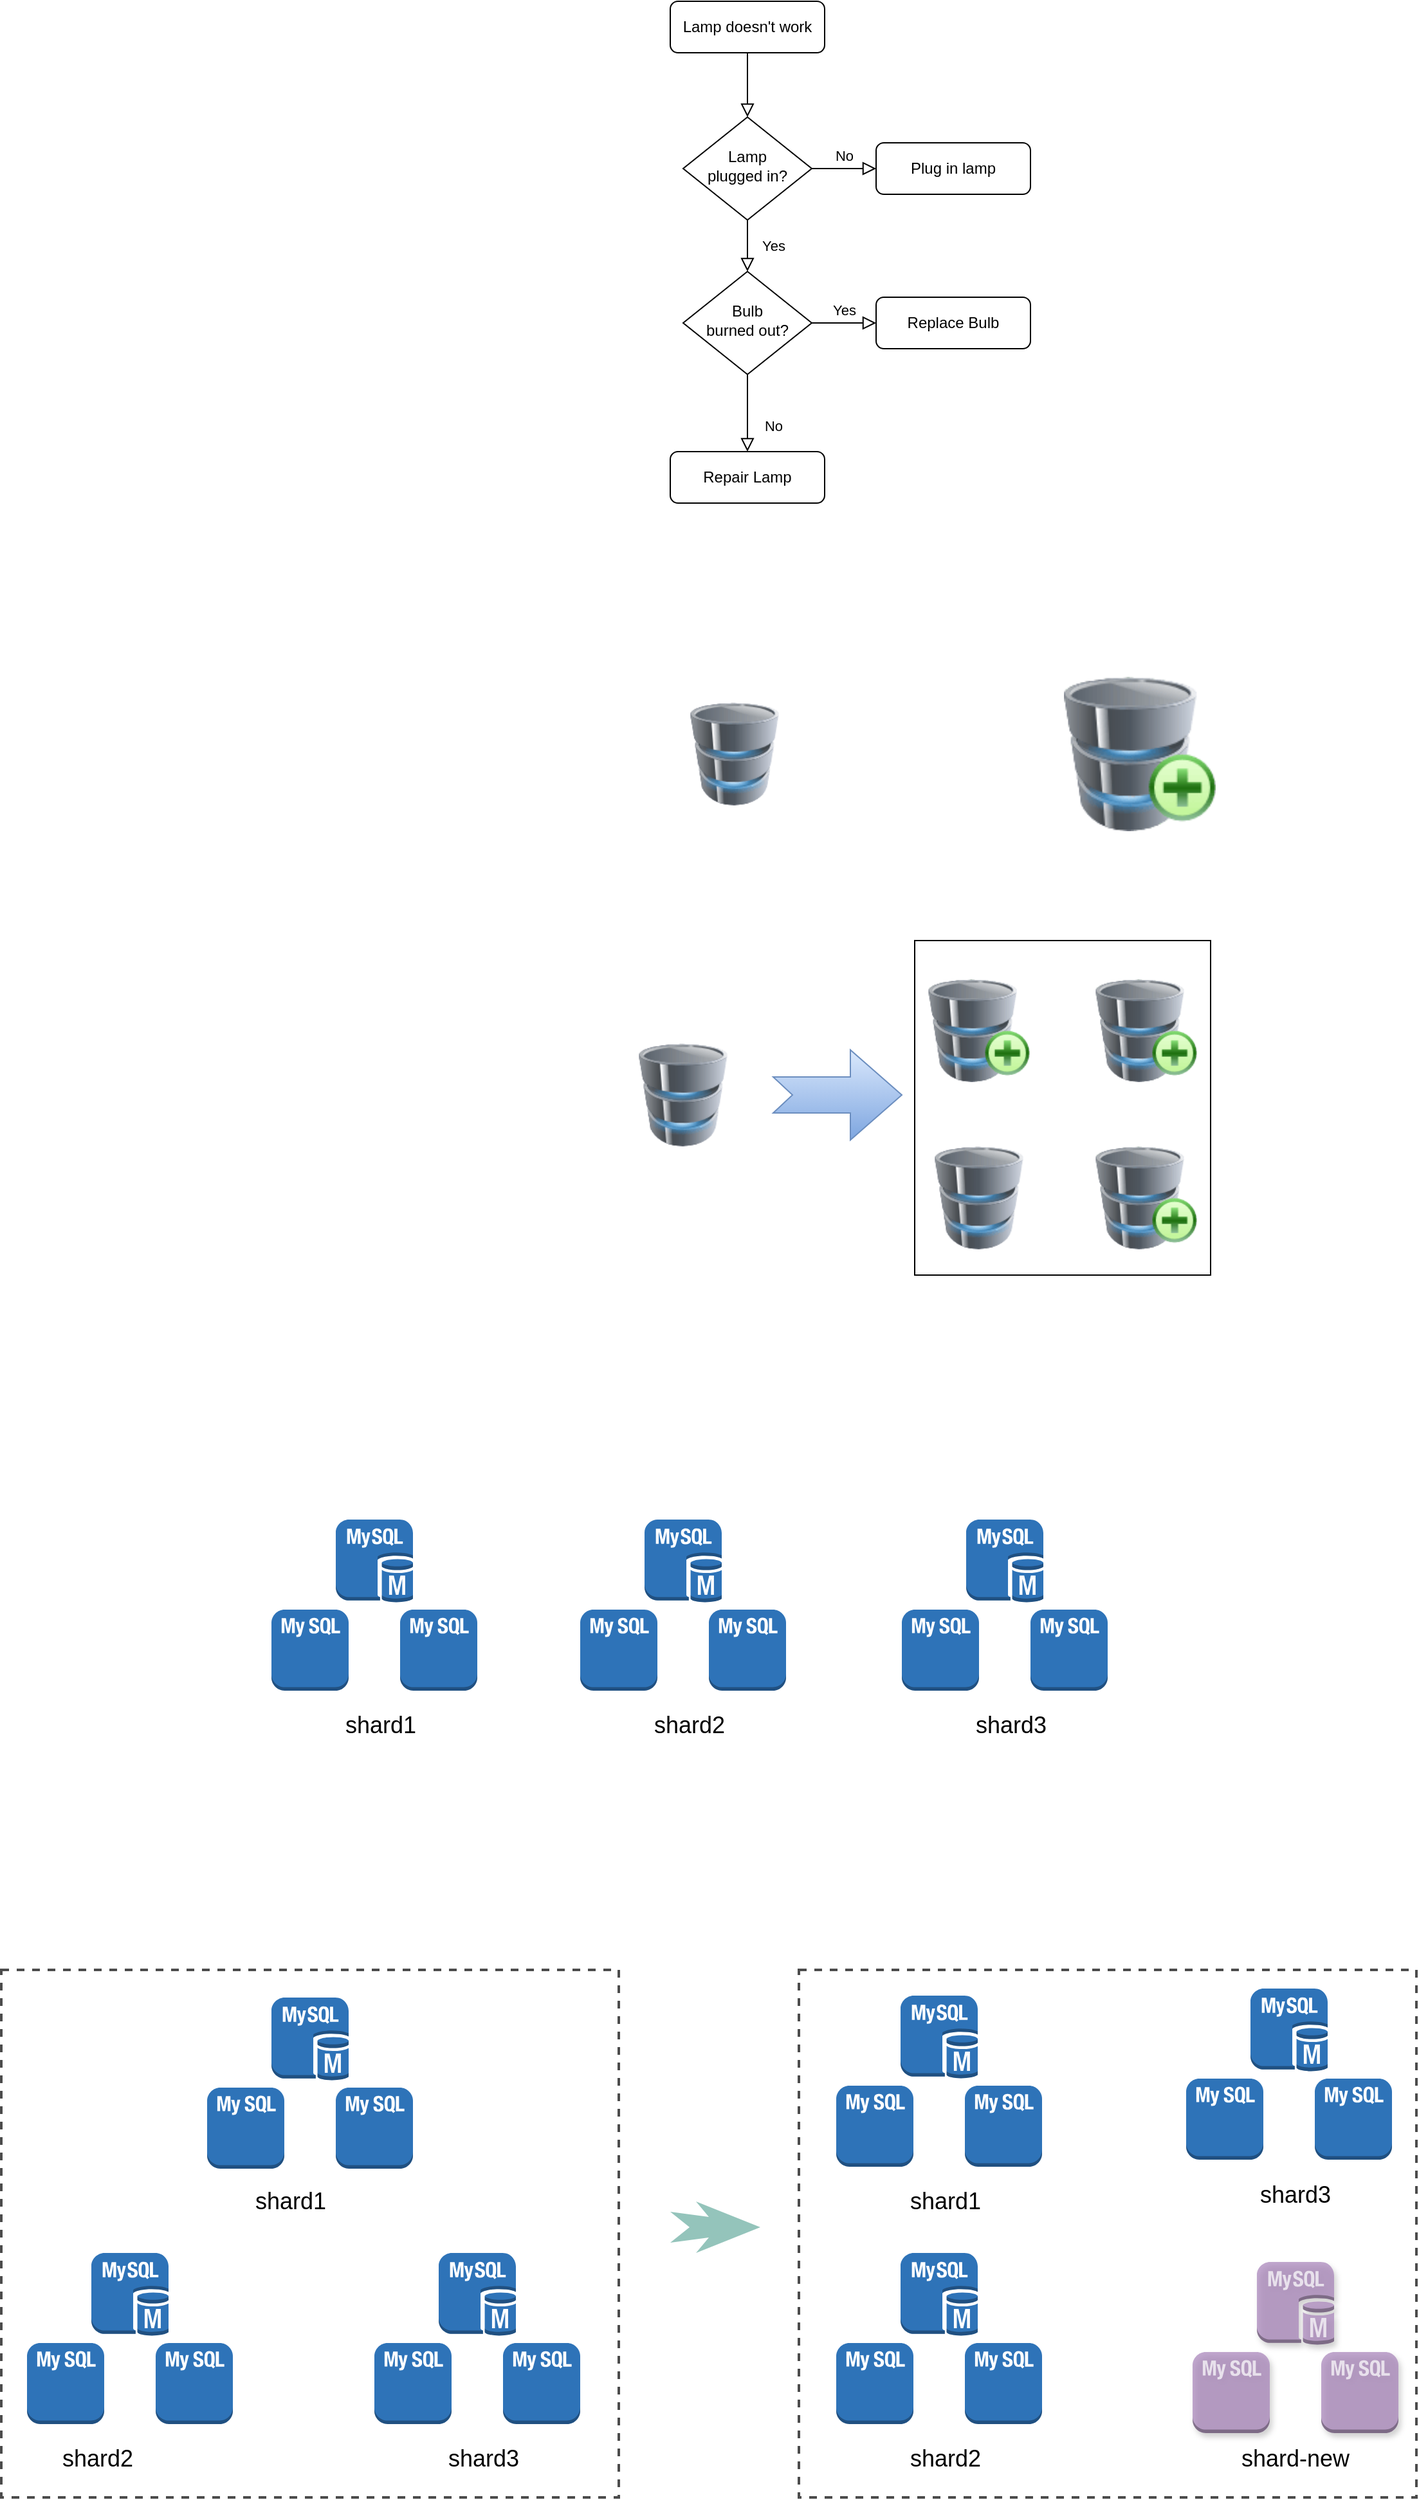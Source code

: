 <mxfile version="16.6.6" type="github">
  <diagram id="C5RBs43oDa-KdzZeNtuy" name="Page-1">
    <mxGraphModel dx="2223" dy="1039" grid="1" gridSize="10" guides="1" tooltips="1" connect="1" arrows="1" fold="1" page="1" pageScale="1" pageWidth="827" pageHeight="1169" math="0" shadow="0">
      <root>
        <mxCell id="WIyWlLk6GJQsqaUBKTNV-0" />
        <mxCell id="WIyWlLk6GJQsqaUBKTNV-1" parent="WIyWlLk6GJQsqaUBKTNV-0" />
        <mxCell id="E5Nv5NFeGknIxwn_lmIp-11" value="" style="rounded=0;whiteSpace=wrap;html=1;fillColor=none;" vertex="1" parent="WIyWlLk6GJQsqaUBKTNV-1">
          <mxGeometry x="350" y="810" width="230" height="260" as="geometry" />
        </mxCell>
        <mxCell id="WIyWlLk6GJQsqaUBKTNV-2" value="" style="rounded=0;html=1;jettySize=auto;orthogonalLoop=1;fontSize=11;endArrow=block;endFill=0;endSize=8;strokeWidth=1;shadow=0;labelBackgroundColor=none;edgeStyle=orthogonalEdgeStyle;" parent="WIyWlLk6GJQsqaUBKTNV-1" source="WIyWlLk6GJQsqaUBKTNV-3" target="WIyWlLk6GJQsqaUBKTNV-6" edge="1">
          <mxGeometry relative="1" as="geometry" />
        </mxCell>
        <mxCell id="WIyWlLk6GJQsqaUBKTNV-3" value="Lamp doesn&#39;t work" style="rounded=1;whiteSpace=wrap;html=1;fontSize=12;glass=0;strokeWidth=1;shadow=0;" parent="WIyWlLk6GJQsqaUBKTNV-1" vertex="1">
          <mxGeometry x="160" y="80" width="120" height="40" as="geometry" />
        </mxCell>
        <mxCell id="WIyWlLk6GJQsqaUBKTNV-4" value="Yes" style="rounded=0;html=1;jettySize=auto;orthogonalLoop=1;fontSize=11;endArrow=block;endFill=0;endSize=8;strokeWidth=1;shadow=0;labelBackgroundColor=none;edgeStyle=orthogonalEdgeStyle;" parent="WIyWlLk6GJQsqaUBKTNV-1" source="WIyWlLk6GJQsqaUBKTNV-6" target="WIyWlLk6GJQsqaUBKTNV-10" edge="1">
          <mxGeometry y="20" relative="1" as="geometry">
            <mxPoint as="offset" />
          </mxGeometry>
        </mxCell>
        <mxCell id="WIyWlLk6GJQsqaUBKTNV-5" value="No" style="edgeStyle=orthogonalEdgeStyle;rounded=0;html=1;jettySize=auto;orthogonalLoop=1;fontSize=11;endArrow=block;endFill=0;endSize=8;strokeWidth=1;shadow=0;labelBackgroundColor=none;" parent="WIyWlLk6GJQsqaUBKTNV-1" source="WIyWlLk6GJQsqaUBKTNV-6" target="WIyWlLk6GJQsqaUBKTNV-7" edge="1">
          <mxGeometry y="10" relative="1" as="geometry">
            <mxPoint as="offset" />
          </mxGeometry>
        </mxCell>
        <mxCell id="WIyWlLk6GJQsqaUBKTNV-6" value="Lamp&lt;br&gt;plugged in?" style="rhombus;whiteSpace=wrap;html=1;shadow=0;fontFamily=Helvetica;fontSize=12;align=center;strokeWidth=1;spacing=6;spacingTop=-4;" parent="WIyWlLk6GJQsqaUBKTNV-1" vertex="1">
          <mxGeometry x="170" y="170" width="100" height="80" as="geometry" />
        </mxCell>
        <mxCell id="WIyWlLk6GJQsqaUBKTNV-7" value="Plug in lamp" style="rounded=1;whiteSpace=wrap;html=1;fontSize=12;glass=0;strokeWidth=1;shadow=0;" parent="WIyWlLk6GJQsqaUBKTNV-1" vertex="1">
          <mxGeometry x="320" y="190" width="120" height="40" as="geometry" />
        </mxCell>
        <mxCell id="WIyWlLk6GJQsqaUBKTNV-8" value="No" style="rounded=0;html=1;jettySize=auto;orthogonalLoop=1;fontSize=11;endArrow=block;endFill=0;endSize=8;strokeWidth=1;shadow=0;labelBackgroundColor=none;edgeStyle=orthogonalEdgeStyle;" parent="WIyWlLk6GJQsqaUBKTNV-1" source="WIyWlLk6GJQsqaUBKTNV-10" target="WIyWlLk6GJQsqaUBKTNV-11" edge="1">
          <mxGeometry x="0.333" y="20" relative="1" as="geometry">
            <mxPoint as="offset" />
          </mxGeometry>
        </mxCell>
        <mxCell id="WIyWlLk6GJQsqaUBKTNV-9" value="Yes" style="edgeStyle=orthogonalEdgeStyle;rounded=0;html=1;jettySize=auto;orthogonalLoop=1;fontSize=11;endArrow=block;endFill=0;endSize=8;strokeWidth=1;shadow=0;labelBackgroundColor=none;" parent="WIyWlLk6GJQsqaUBKTNV-1" source="WIyWlLk6GJQsqaUBKTNV-10" target="WIyWlLk6GJQsqaUBKTNV-12" edge="1">
          <mxGeometry y="10" relative="1" as="geometry">
            <mxPoint as="offset" />
          </mxGeometry>
        </mxCell>
        <mxCell id="WIyWlLk6GJQsqaUBKTNV-10" value="Bulb&lt;br&gt;burned out?" style="rhombus;whiteSpace=wrap;html=1;shadow=0;fontFamily=Helvetica;fontSize=12;align=center;strokeWidth=1;spacing=6;spacingTop=-4;" parent="WIyWlLk6GJQsqaUBKTNV-1" vertex="1">
          <mxGeometry x="170" y="290" width="100" height="80" as="geometry" />
        </mxCell>
        <mxCell id="WIyWlLk6GJQsqaUBKTNV-11" value="Repair Lamp" style="rounded=1;whiteSpace=wrap;html=1;fontSize=12;glass=0;strokeWidth=1;shadow=0;" parent="WIyWlLk6GJQsqaUBKTNV-1" vertex="1">
          <mxGeometry x="160" y="430" width="120" height="40" as="geometry" />
        </mxCell>
        <mxCell id="WIyWlLk6GJQsqaUBKTNV-12" value="Replace Bulb" style="rounded=1;whiteSpace=wrap;html=1;fontSize=12;glass=0;strokeWidth=1;shadow=0;" parent="WIyWlLk6GJQsqaUBKTNV-1" vertex="1">
          <mxGeometry x="320" y="310" width="120" height="40" as="geometry" />
        </mxCell>
        <mxCell id="E5Nv5NFeGknIxwn_lmIp-0" value="" style="image;html=1;image=img/lib/clip_art/computers/Database_Add_128x128.png" vertex="1" parent="WIyWlLk6GJQsqaUBKTNV-1">
          <mxGeometry x="460" y="605" width="130" height="120" as="geometry" />
        </mxCell>
        <mxCell id="E5Nv5NFeGknIxwn_lmIp-1" value="" style="image;html=1;image=img/lib/clip_art/computers/Database_128x128.png" vertex="1" parent="WIyWlLk6GJQsqaUBKTNV-1">
          <mxGeometry x="170" y="625" width="80" height="80" as="geometry" />
        </mxCell>
        <mxCell id="E5Nv5NFeGknIxwn_lmIp-2" value="" style="html=1;shadow=0;dashed=0;align=center;verticalAlign=middle;shape=mxgraph.arrows2.arrow;dy=0.6;dx=40;notch=15;fillColor=#dae8fc;strokeColor=#6c8ebf;gradientColor=#7ea6e0;" vertex="1" parent="WIyWlLk6GJQsqaUBKTNV-1">
          <mxGeometry x="240" y="895" width="100" height="70" as="geometry" />
        </mxCell>
        <mxCell id="E5Nv5NFeGknIxwn_lmIp-4" value="" style="image;html=1;image=img/lib/clip_art/computers/Database_128x128.png" vertex="1" parent="WIyWlLk6GJQsqaUBKTNV-1">
          <mxGeometry x="130" y="890" width="80" height="80" as="geometry" />
        </mxCell>
        <mxCell id="E5Nv5NFeGknIxwn_lmIp-5" value="" style="image;html=1;image=img/lib/clip_art/computers/Database_Add_128x128.png" vertex="1" parent="WIyWlLk6GJQsqaUBKTNV-1">
          <mxGeometry x="360" y="840" width="80" height="80" as="geometry" />
        </mxCell>
        <mxCell id="E5Nv5NFeGknIxwn_lmIp-6" value="" style="image;html=1;image=img/lib/clip_art/computers/Database_Add_128x128.png" vertex="1" parent="WIyWlLk6GJQsqaUBKTNV-1">
          <mxGeometry x="490" y="840" width="80" height="80" as="geometry" />
        </mxCell>
        <mxCell id="E5Nv5NFeGknIxwn_lmIp-7" value="" style="image;html=1;image=img/lib/clip_art/computers/Database_Add_128x128.png" vertex="1" parent="WIyWlLk6GJQsqaUBKTNV-1">
          <mxGeometry x="490" y="970" width="80" height="80" as="geometry" />
        </mxCell>
        <mxCell id="E5Nv5NFeGknIxwn_lmIp-9" value="" style="image;html=1;image=img/lib/clip_art/computers/Database_128x128.png" vertex="1" parent="WIyWlLk6GJQsqaUBKTNV-1">
          <mxGeometry x="360" y="970" width="80" height="80" as="geometry" />
        </mxCell>
        <mxCell id="E5Nv5NFeGknIxwn_lmIp-14" value="" style="outlineConnect=0;dashed=0;verticalLabelPosition=bottom;verticalAlign=top;align=center;html=1;shape=mxgraph.aws3.mysql_db_instance_2;fillColor=#2E73B8;gradientColor=none;" vertex="1" parent="WIyWlLk6GJQsqaUBKTNV-1">
          <mxGeometry x="-150" y="1330" width="60" height="63" as="geometry" />
        </mxCell>
        <mxCell id="E5Nv5NFeGknIxwn_lmIp-15" value="" style="outlineConnect=0;dashed=0;verticalLabelPosition=bottom;verticalAlign=top;align=center;html=1;shape=mxgraph.aws3.mysql_db_instance_2;fillColor=#2E73B8;gradientColor=none;" vertex="1" parent="WIyWlLk6GJQsqaUBKTNV-1">
          <mxGeometry x="-50" y="1330" width="60" height="63" as="geometry" />
        </mxCell>
        <mxCell id="E5Nv5NFeGknIxwn_lmIp-13" value="" style="outlineConnect=0;dashed=0;verticalLabelPosition=bottom;verticalAlign=top;align=center;html=1;shape=mxgraph.aws3.mysql_db_instance;fillColor=#2E73B8;gradientColor=none;" vertex="1" parent="WIyWlLk6GJQsqaUBKTNV-1">
          <mxGeometry x="-100" y="1260" width="60" height="64.5" as="geometry" />
        </mxCell>
        <mxCell id="E5Nv5NFeGknIxwn_lmIp-16" value="" style="outlineConnect=0;dashed=0;verticalLabelPosition=bottom;verticalAlign=top;align=center;html=1;shape=mxgraph.aws3.mysql_db_instance_2;fillColor=#2E73B8;gradientColor=none;" vertex="1" parent="WIyWlLk6GJQsqaUBKTNV-1">
          <mxGeometry x="90" y="1330" width="60" height="63" as="geometry" />
        </mxCell>
        <mxCell id="E5Nv5NFeGknIxwn_lmIp-17" value="" style="outlineConnect=0;dashed=0;verticalLabelPosition=bottom;verticalAlign=top;align=center;html=1;shape=mxgraph.aws3.mysql_db_instance_2;fillColor=#2E73B8;gradientColor=none;" vertex="1" parent="WIyWlLk6GJQsqaUBKTNV-1">
          <mxGeometry x="190" y="1330" width="60" height="63" as="geometry" />
        </mxCell>
        <mxCell id="E5Nv5NFeGknIxwn_lmIp-18" value="" style="outlineConnect=0;dashed=0;verticalLabelPosition=bottom;verticalAlign=top;align=center;html=1;shape=mxgraph.aws3.mysql_db_instance;fillColor=#2E73B8;gradientColor=none;" vertex="1" parent="WIyWlLk6GJQsqaUBKTNV-1">
          <mxGeometry x="140" y="1260" width="60" height="64.5" as="geometry" />
        </mxCell>
        <mxCell id="E5Nv5NFeGknIxwn_lmIp-19" value="" style="outlineConnect=0;dashed=0;verticalLabelPosition=bottom;verticalAlign=top;align=center;html=1;shape=mxgraph.aws3.mysql_db_instance_2;fillColor=#2E73B8;gradientColor=none;" vertex="1" parent="WIyWlLk6GJQsqaUBKTNV-1">
          <mxGeometry x="340" y="1330" width="60" height="63" as="geometry" />
        </mxCell>
        <mxCell id="E5Nv5NFeGknIxwn_lmIp-20" value="" style="outlineConnect=0;dashed=0;verticalLabelPosition=bottom;verticalAlign=top;align=center;html=1;shape=mxgraph.aws3.mysql_db_instance_2;fillColor=#2E73B8;gradientColor=none;" vertex="1" parent="WIyWlLk6GJQsqaUBKTNV-1">
          <mxGeometry x="440" y="1330" width="60" height="63" as="geometry" />
        </mxCell>
        <mxCell id="E5Nv5NFeGknIxwn_lmIp-21" value="" style="outlineConnect=0;dashed=0;verticalLabelPosition=bottom;verticalAlign=top;align=center;html=1;shape=mxgraph.aws3.mysql_db_instance;fillColor=#2E73B8;gradientColor=none;" vertex="1" parent="WIyWlLk6GJQsqaUBKTNV-1">
          <mxGeometry x="390" y="1260" width="60" height="64.5" as="geometry" />
        </mxCell>
        <mxCell id="E5Nv5NFeGknIxwn_lmIp-22" value="&lt;font style=&quot;font-size: 18px&quot;&gt;shard1&lt;/font&gt;" style="text;html=1;strokeColor=none;fillColor=none;align=center;verticalAlign=middle;whiteSpace=wrap;rounded=0;" vertex="1" parent="WIyWlLk6GJQsqaUBKTNV-1">
          <mxGeometry x="-100" y="1400" width="70" height="40" as="geometry" />
        </mxCell>
        <mxCell id="E5Nv5NFeGknIxwn_lmIp-23" value="&lt;font style=&quot;font-size: 18px&quot;&gt;shard2&lt;/font&gt;" style="text;html=1;strokeColor=none;fillColor=none;align=center;verticalAlign=middle;whiteSpace=wrap;rounded=0;" vertex="1" parent="WIyWlLk6GJQsqaUBKTNV-1">
          <mxGeometry x="140" y="1400" width="70" height="40" as="geometry" />
        </mxCell>
        <mxCell id="E5Nv5NFeGknIxwn_lmIp-24" value="&lt;font style=&quot;font-size: 18px&quot;&gt;shard3&lt;/font&gt;" style="text;html=1;strokeColor=none;fillColor=none;align=center;verticalAlign=middle;whiteSpace=wrap;rounded=0;" vertex="1" parent="WIyWlLk6GJQsqaUBKTNV-1">
          <mxGeometry x="390" y="1400" width="70" height="40" as="geometry" />
        </mxCell>
        <mxCell id="E5Nv5NFeGknIxwn_lmIp-25" value="" style="outlineConnect=0;dashed=0;verticalLabelPosition=bottom;verticalAlign=top;align=center;html=1;shape=mxgraph.aws3.mysql_db_instance_2;fillColor=#2E73B8;gradientColor=none;" vertex="1" parent="WIyWlLk6GJQsqaUBKTNV-1">
          <mxGeometry x="-200" y="1701.5" width="60" height="63" as="geometry" />
        </mxCell>
        <mxCell id="E5Nv5NFeGknIxwn_lmIp-26" value="" style="outlineConnect=0;dashed=0;verticalLabelPosition=bottom;verticalAlign=top;align=center;html=1;shape=mxgraph.aws3.mysql_db_instance_2;fillColor=#2E73B8;gradientColor=none;" vertex="1" parent="WIyWlLk6GJQsqaUBKTNV-1">
          <mxGeometry x="-100" y="1701.5" width="60" height="63" as="geometry" />
        </mxCell>
        <mxCell id="E5Nv5NFeGknIxwn_lmIp-27" value="" style="outlineConnect=0;dashed=0;verticalLabelPosition=bottom;verticalAlign=top;align=center;html=1;shape=mxgraph.aws3.mysql_db_instance;fillColor=#2E73B8;gradientColor=none;" vertex="1" parent="WIyWlLk6GJQsqaUBKTNV-1">
          <mxGeometry x="-150" y="1631.5" width="60" height="64.5" as="geometry" />
        </mxCell>
        <mxCell id="E5Nv5NFeGknIxwn_lmIp-28" value="" style="outlineConnect=0;dashed=0;verticalLabelPosition=bottom;verticalAlign=top;align=center;html=1;shape=mxgraph.aws3.mysql_db_instance_2;fillColor=#2E73B8;gradientColor=none;" vertex="1" parent="WIyWlLk6GJQsqaUBKTNV-1">
          <mxGeometry x="-340" y="1900" width="60" height="63" as="geometry" />
        </mxCell>
        <mxCell id="E5Nv5NFeGknIxwn_lmIp-29" value="" style="outlineConnect=0;dashed=0;verticalLabelPosition=bottom;verticalAlign=top;align=center;html=1;shape=mxgraph.aws3.mysql_db_instance_2;fillColor=#2E73B8;gradientColor=none;" vertex="1" parent="WIyWlLk6GJQsqaUBKTNV-1">
          <mxGeometry x="-240" y="1900" width="60" height="63" as="geometry" />
        </mxCell>
        <mxCell id="E5Nv5NFeGknIxwn_lmIp-30" value="" style="outlineConnect=0;dashed=0;verticalLabelPosition=bottom;verticalAlign=top;align=center;html=1;shape=mxgraph.aws3.mysql_db_instance;fillColor=#2E73B8;gradientColor=none;" vertex="1" parent="WIyWlLk6GJQsqaUBKTNV-1">
          <mxGeometry x="-290" y="1830" width="60" height="64.5" as="geometry" />
        </mxCell>
        <mxCell id="E5Nv5NFeGknIxwn_lmIp-31" value="" style="outlineConnect=0;dashed=0;verticalLabelPosition=bottom;verticalAlign=top;align=center;html=1;shape=mxgraph.aws3.mysql_db_instance_2;fillColor=#2E73B8;gradientColor=none;" vertex="1" parent="WIyWlLk6GJQsqaUBKTNV-1">
          <mxGeometry x="-70" y="1900" width="60" height="63" as="geometry" />
        </mxCell>
        <mxCell id="E5Nv5NFeGknIxwn_lmIp-32" value="" style="outlineConnect=0;dashed=0;verticalLabelPosition=bottom;verticalAlign=top;align=center;html=1;shape=mxgraph.aws3.mysql_db_instance_2;fillColor=#2E73B8;gradientColor=none;" vertex="1" parent="WIyWlLk6GJQsqaUBKTNV-1">
          <mxGeometry x="30" y="1900" width="60" height="63" as="geometry" />
        </mxCell>
        <mxCell id="E5Nv5NFeGknIxwn_lmIp-33" value="" style="outlineConnect=0;dashed=0;verticalLabelPosition=bottom;verticalAlign=top;align=center;html=1;shape=mxgraph.aws3.mysql_db_instance;fillColor=#2E73B8;gradientColor=none;" vertex="1" parent="WIyWlLk6GJQsqaUBKTNV-1">
          <mxGeometry x="-20" y="1830" width="60" height="64.5" as="geometry" />
        </mxCell>
        <mxCell id="E5Nv5NFeGknIxwn_lmIp-34" value="&lt;font style=&quot;font-size: 18px&quot;&gt;shard1&lt;/font&gt;" style="text;html=1;strokeColor=none;fillColor=none;align=center;verticalAlign=middle;whiteSpace=wrap;rounded=0;" vertex="1" parent="WIyWlLk6GJQsqaUBKTNV-1">
          <mxGeometry x="-170" y="1770" width="70" height="40" as="geometry" />
        </mxCell>
        <mxCell id="E5Nv5NFeGknIxwn_lmIp-35" value="&lt;font style=&quot;font-size: 18px&quot;&gt;shard2&lt;/font&gt;" style="text;html=1;strokeColor=none;fillColor=none;align=center;verticalAlign=middle;whiteSpace=wrap;rounded=0;" vertex="1" parent="WIyWlLk6GJQsqaUBKTNV-1">
          <mxGeometry x="-320" y="1970" width="70" height="40" as="geometry" />
        </mxCell>
        <mxCell id="E5Nv5NFeGknIxwn_lmIp-36" value="&lt;font style=&quot;font-size: 18px&quot;&gt;shard3&lt;/font&gt;" style="text;html=1;strokeColor=none;fillColor=none;align=center;verticalAlign=middle;whiteSpace=wrap;rounded=0;" vertex="1" parent="WIyWlLk6GJQsqaUBKTNV-1">
          <mxGeometry x="-20" y="1970" width="70" height="40" as="geometry" />
        </mxCell>
        <mxCell id="E5Nv5NFeGknIxwn_lmIp-37" value="" style="outlineConnect=0;verticalLabelPosition=bottom;verticalAlign=top;align=center;html=1;shape=mxgraph.aws3.mysql_db_instance_2;fillColor=#A680B8;gradientColor=none;opacity=70;shadow=1;" vertex="1" parent="WIyWlLk6GJQsqaUBKTNV-1">
          <mxGeometry x="566" y="1907" width="60" height="63" as="geometry" />
        </mxCell>
        <mxCell id="E5Nv5NFeGknIxwn_lmIp-38" value="" style="outlineConnect=0;verticalLabelPosition=bottom;verticalAlign=top;align=center;html=1;shape=mxgraph.aws3.mysql_db_instance_2;fillColor=#A680B8;gradientColor=none;opacity=70;shadow=1;" vertex="1" parent="WIyWlLk6GJQsqaUBKTNV-1">
          <mxGeometry x="666" y="1907" width="60" height="63" as="geometry" />
        </mxCell>
        <mxCell id="E5Nv5NFeGknIxwn_lmIp-39" value="" style="outlineConnect=0;verticalLabelPosition=bottom;verticalAlign=top;align=center;html=1;shape=mxgraph.aws3.mysql_db_instance;fillColor=#A680B8;gradientColor=none;opacity=70;shadow=1;" vertex="1" parent="WIyWlLk6GJQsqaUBKTNV-1">
          <mxGeometry x="616" y="1837" width="60" height="64.5" as="geometry" />
        </mxCell>
        <mxCell id="E5Nv5NFeGknIxwn_lmIp-40" value="&lt;font style=&quot;font-size: 18px&quot;&gt;shard-new&lt;/font&gt;" style="text;html=1;strokeColor=none;fillColor=none;align=center;verticalAlign=middle;whiteSpace=wrap;rounded=0;opacity=70;shadow=1;" vertex="1" parent="WIyWlLk6GJQsqaUBKTNV-1">
          <mxGeometry x="596" y="1970" width="100" height="40" as="geometry" />
        </mxCell>
        <mxCell id="E5Nv5NFeGknIxwn_lmIp-41" value="" style="html=1;shadow=0;dashed=0;align=center;verticalAlign=middle;shape=mxgraph.arrows2.stylisedArrow;dy=0.6;dx=40;notch=15;feather=0.4;fontSize=18;fillColor=#67AB9F;opacity=70;strokeColor=none;" vertex="1" parent="WIyWlLk6GJQsqaUBKTNV-1">
          <mxGeometry x="160" y="1790" width="70" height="40" as="geometry" />
        </mxCell>
        <mxCell id="E5Nv5NFeGknIxwn_lmIp-42" value="" style="outlineConnect=0;dashed=0;verticalLabelPosition=bottom;verticalAlign=top;align=center;html=1;shape=mxgraph.aws3.mysql_db_instance_2;fillColor=#2E73B8;gradientColor=none;" vertex="1" parent="WIyWlLk6GJQsqaUBKTNV-1">
          <mxGeometry x="289" y="1700" width="60" height="63" as="geometry" />
        </mxCell>
        <mxCell id="E5Nv5NFeGknIxwn_lmIp-43" value="" style="outlineConnect=0;dashed=0;verticalLabelPosition=bottom;verticalAlign=top;align=center;html=1;shape=mxgraph.aws3.mysql_db_instance_2;fillColor=#2E73B8;gradientColor=none;" vertex="1" parent="WIyWlLk6GJQsqaUBKTNV-1">
          <mxGeometry x="389" y="1700" width="60" height="63" as="geometry" />
        </mxCell>
        <mxCell id="E5Nv5NFeGknIxwn_lmIp-44" value="" style="outlineConnect=0;dashed=0;verticalLabelPosition=bottom;verticalAlign=top;align=center;html=1;shape=mxgraph.aws3.mysql_db_instance;fillColor=#2E73B8;gradientColor=none;" vertex="1" parent="WIyWlLk6GJQsqaUBKTNV-1">
          <mxGeometry x="339" y="1630" width="60" height="64.5" as="geometry" />
        </mxCell>
        <mxCell id="E5Nv5NFeGknIxwn_lmIp-45" value="" style="outlineConnect=0;dashed=0;verticalLabelPosition=bottom;verticalAlign=top;align=center;html=1;shape=mxgraph.aws3.mysql_db_instance_2;fillColor=#2E73B8;gradientColor=none;" vertex="1" parent="WIyWlLk6GJQsqaUBKTNV-1">
          <mxGeometry x="289" y="1900" width="60" height="63" as="geometry" />
        </mxCell>
        <mxCell id="E5Nv5NFeGknIxwn_lmIp-46" value="" style="outlineConnect=0;dashed=0;verticalLabelPosition=bottom;verticalAlign=top;align=center;html=1;shape=mxgraph.aws3.mysql_db_instance_2;fillColor=#2E73B8;gradientColor=none;" vertex="1" parent="WIyWlLk6GJQsqaUBKTNV-1">
          <mxGeometry x="389" y="1900" width="60" height="63" as="geometry" />
        </mxCell>
        <mxCell id="E5Nv5NFeGknIxwn_lmIp-47" value="" style="outlineConnect=0;dashed=0;verticalLabelPosition=bottom;verticalAlign=top;align=center;html=1;shape=mxgraph.aws3.mysql_db_instance;fillColor=#2E73B8;gradientColor=none;" vertex="1" parent="WIyWlLk6GJQsqaUBKTNV-1">
          <mxGeometry x="339" y="1830" width="60" height="64.5" as="geometry" />
        </mxCell>
        <mxCell id="E5Nv5NFeGknIxwn_lmIp-48" value="" style="outlineConnect=0;dashed=0;verticalLabelPosition=bottom;verticalAlign=top;align=center;html=1;shape=mxgraph.aws3.mysql_db_instance_2;fillColor=#2E73B8;gradientColor=none;" vertex="1" parent="WIyWlLk6GJQsqaUBKTNV-1">
          <mxGeometry x="561" y="1694.5" width="60" height="63" as="geometry" />
        </mxCell>
        <mxCell id="E5Nv5NFeGknIxwn_lmIp-49" value="" style="outlineConnect=0;dashed=0;verticalLabelPosition=bottom;verticalAlign=top;align=center;html=1;shape=mxgraph.aws3.mysql_db_instance_2;fillColor=#2E73B8;gradientColor=none;" vertex="1" parent="WIyWlLk6GJQsqaUBKTNV-1">
          <mxGeometry x="661" y="1694.5" width="60" height="63" as="geometry" />
        </mxCell>
        <mxCell id="E5Nv5NFeGknIxwn_lmIp-50" value="" style="outlineConnect=0;dashed=0;verticalLabelPosition=bottom;verticalAlign=top;align=center;html=1;shape=mxgraph.aws3.mysql_db_instance;fillColor=#2E73B8;gradientColor=none;" vertex="1" parent="WIyWlLk6GJQsqaUBKTNV-1">
          <mxGeometry x="611" y="1624.5" width="60" height="64.5" as="geometry" />
        </mxCell>
        <mxCell id="E5Nv5NFeGknIxwn_lmIp-51" value="&lt;font style=&quot;font-size: 18px&quot;&gt;shard1&lt;/font&gt;" style="text;html=1;strokeColor=none;fillColor=none;align=center;verticalAlign=middle;whiteSpace=wrap;rounded=0;" vertex="1" parent="WIyWlLk6GJQsqaUBKTNV-1">
          <mxGeometry x="339" y="1770" width="70" height="40" as="geometry" />
        </mxCell>
        <mxCell id="E5Nv5NFeGknIxwn_lmIp-52" value="&lt;font style=&quot;font-size: 18px&quot;&gt;shard2&lt;/font&gt;" style="text;html=1;strokeColor=none;fillColor=none;align=center;verticalAlign=middle;whiteSpace=wrap;rounded=0;" vertex="1" parent="WIyWlLk6GJQsqaUBKTNV-1">
          <mxGeometry x="339" y="1970" width="70" height="40" as="geometry" />
        </mxCell>
        <mxCell id="E5Nv5NFeGknIxwn_lmIp-53" value="&lt;font style=&quot;font-size: 18px&quot;&gt;shard3&lt;/font&gt;" style="text;html=1;strokeColor=none;fillColor=none;align=center;verticalAlign=middle;whiteSpace=wrap;rounded=0;" vertex="1" parent="WIyWlLk6GJQsqaUBKTNV-1">
          <mxGeometry x="611" y="1764.5" width="70" height="40" as="geometry" />
        </mxCell>
        <mxCell id="E5Nv5NFeGknIxwn_lmIp-54" value="" style="rounded=0;whiteSpace=wrap;html=1;shadow=0;fontSize=18;fillColor=none;opacity=70;dashed=1;strokeWidth=2;" vertex="1" parent="WIyWlLk6GJQsqaUBKTNV-1">
          <mxGeometry x="-360" y="1610" width="480" height="410" as="geometry" />
        </mxCell>
        <mxCell id="E5Nv5NFeGknIxwn_lmIp-56" value="" style="rounded=0;whiteSpace=wrap;html=1;shadow=0;fontSize=18;fillColor=none;opacity=70;dashed=1;strokeWidth=2;" vertex="1" parent="WIyWlLk6GJQsqaUBKTNV-1">
          <mxGeometry x="260" y="1610" width="480" height="410" as="geometry" />
        </mxCell>
      </root>
    </mxGraphModel>
  </diagram>
</mxfile>
